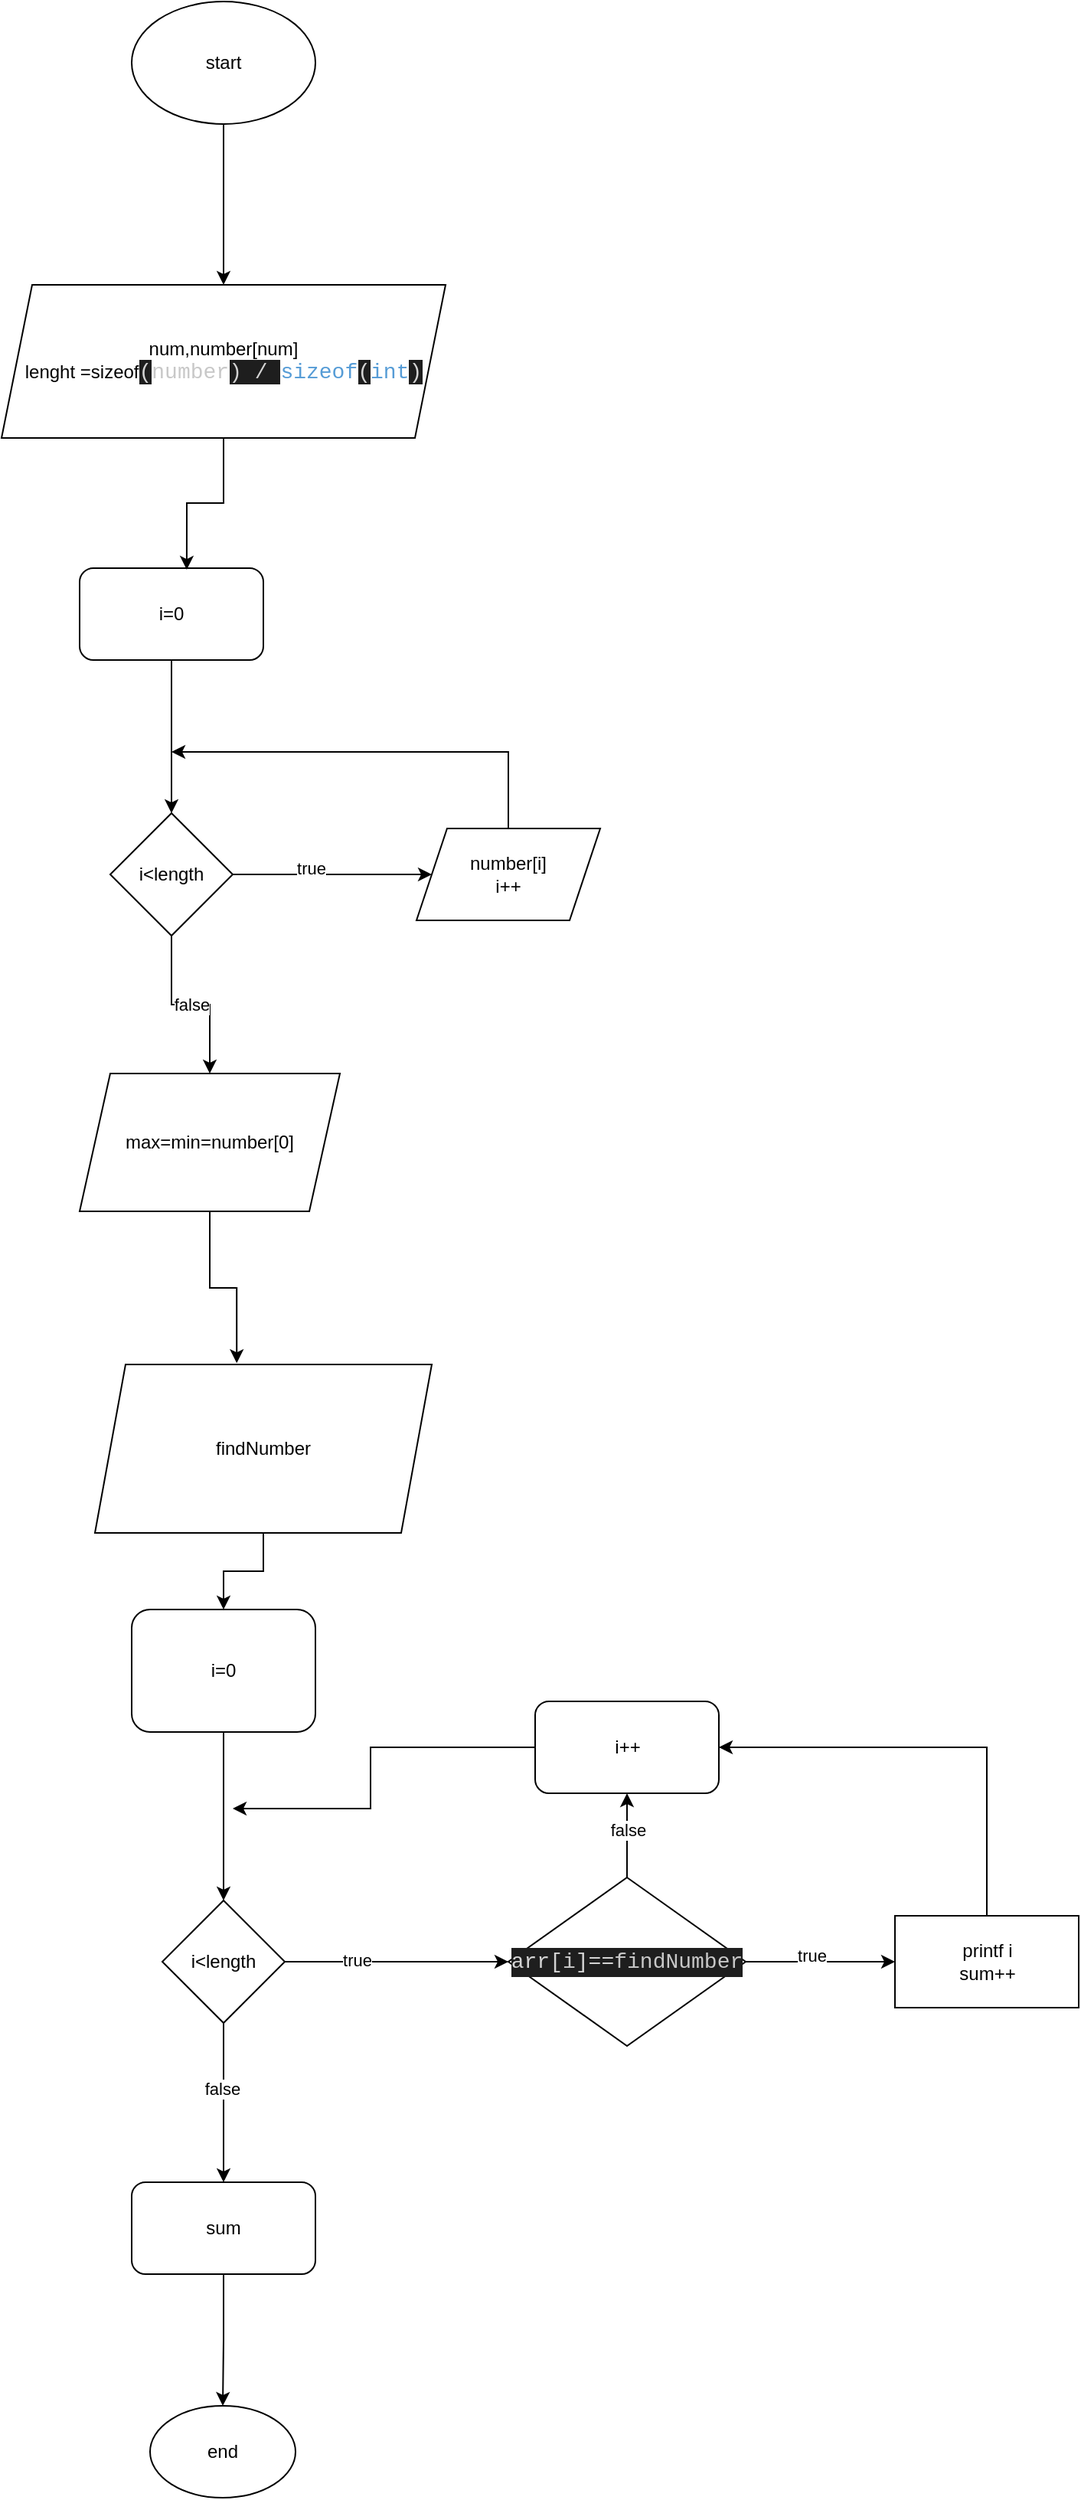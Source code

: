 <mxfile version="22.0.3" type="device">
  <diagram id="C5RBs43oDa-KdzZeNtuy" name="Page-1">
    <mxGraphModel dx="1152" dy="741" grid="1" gridSize="10" guides="1" tooltips="1" connect="1" arrows="1" fold="1" page="1" pageScale="1" pageWidth="827" pageHeight="1169" math="0" shadow="0">
      <root>
        <mxCell id="WIyWlLk6GJQsqaUBKTNV-0" />
        <mxCell id="WIyWlLk6GJQsqaUBKTNV-1" parent="WIyWlLk6GJQsqaUBKTNV-0" />
        <mxCell id="wyx82t_gMOcUA6tYxe7n-2" style="edgeStyle=orthogonalEdgeStyle;rounded=0;orthogonalLoop=1;jettySize=auto;html=1;entryX=0.5;entryY=0;entryDx=0;entryDy=0;" edge="1" parent="WIyWlLk6GJQsqaUBKTNV-1" source="wyx82t_gMOcUA6tYxe7n-0" target="wyx82t_gMOcUA6tYxe7n-1">
          <mxGeometry relative="1" as="geometry" />
        </mxCell>
        <mxCell id="wyx82t_gMOcUA6tYxe7n-0" value="start" style="ellipse;whiteSpace=wrap;html=1;" vertex="1" parent="WIyWlLk6GJQsqaUBKTNV-1">
          <mxGeometry x="354" y="300" width="120" height="80" as="geometry" />
        </mxCell>
        <mxCell id="wyx82t_gMOcUA6tYxe7n-1" value="num,number[num]&lt;br&gt;lenght =sizeof&lt;span style=&quot;background-color: rgb(30, 30, 30); color: rgb(212, 212, 212); font-family: Consolas, &amp;quot;Courier New&amp;quot;, monospace; font-size: 14px;&quot;&gt;(&lt;/span&gt;&lt;span style=&quot;font-family: Consolas, &amp;quot;Courier New&amp;quot;, monospace; font-size: 14px; color: rgb(200, 200, 200);&quot;&gt;number&lt;/span&gt;&lt;span style=&quot;background-color: rgb(30, 30, 30); color: rgb(212, 212, 212); font-family: Consolas, &amp;quot;Courier New&amp;quot;, monospace; font-size: 14px;&quot;&gt;) / &lt;/span&gt;&lt;span style=&quot;font-family: Consolas, &amp;quot;Courier New&amp;quot;, monospace; font-size: 14px; color: rgb(86, 156, 214);&quot;&gt;sizeof&lt;/span&gt;&lt;span style=&quot;background-color: rgb(30, 30, 30); color: rgb(212, 212, 212); font-family: Consolas, &amp;quot;Courier New&amp;quot;, monospace; font-size: 14px;&quot;&gt;(&lt;/span&gt;&lt;span style=&quot;font-family: Consolas, &amp;quot;Courier New&amp;quot;, monospace; font-size: 14px; color: rgb(86, 156, 214);&quot;&gt;int&lt;/span&gt;&lt;span style=&quot;background-color: rgb(30, 30, 30); color: rgb(212, 212, 212); font-family: Consolas, &amp;quot;Courier New&amp;quot;, monospace; font-size: 14px;&quot;&gt;)&lt;/span&gt;" style="shape=parallelogram;perimeter=parallelogramPerimeter;whiteSpace=wrap;html=1;fixedSize=1;" vertex="1" parent="WIyWlLk6GJQsqaUBKTNV-1">
          <mxGeometry x="269" y="485" width="290" height="100" as="geometry" />
        </mxCell>
        <mxCell id="wyx82t_gMOcUA6tYxe7n-6" style="edgeStyle=orthogonalEdgeStyle;rounded=0;orthogonalLoop=1;jettySize=auto;html=1;entryX=0.5;entryY=0;entryDx=0;entryDy=0;" edge="1" parent="WIyWlLk6GJQsqaUBKTNV-1" source="wyx82t_gMOcUA6tYxe7n-3" target="wyx82t_gMOcUA6tYxe7n-5">
          <mxGeometry relative="1" as="geometry" />
        </mxCell>
        <mxCell id="wyx82t_gMOcUA6tYxe7n-3" value="i=0" style="rounded=1;whiteSpace=wrap;html=1;" vertex="1" parent="WIyWlLk6GJQsqaUBKTNV-1">
          <mxGeometry x="320" y="670" width="120" height="60" as="geometry" />
        </mxCell>
        <mxCell id="wyx82t_gMOcUA6tYxe7n-4" style="edgeStyle=orthogonalEdgeStyle;rounded=0;orthogonalLoop=1;jettySize=auto;html=1;entryX=0.583;entryY=0.017;entryDx=0;entryDy=0;entryPerimeter=0;" edge="1" parent="WIyWlLk6GJQsqaUBKTNV-1" source="wyx82t_gMOcUA6tYxe7n-1" target="wyx82t_gMOcUA6tYxe7n-3">
          <mxGeometry relative="1" as="geometry" />
        </mxCell>
        <mxCell id="wyx82t_gMOcUA6tYxe7n-8" style="edgeStyle=orthogonalEdgeStyle;rounded=0;orthogonalLoop=1;jettySize=auto;html=1;entryX=0;entryY=0.5;entryDx=0;entryDy=0;" edge="1" parent="WIyWlLk6GJQsqaUBKTNV-1" source="wyx82t_gMOcUA6tYxe7n-5" target="wyx82t_gMOcUA6tYxe7n-7">
          <mxGeometry relative="1" as="geometry" />
        </mxCell>
        <mxCell id="wyx82t_gMOcUA6tYxe7n-10" value="true" style="edgeLabel;html=1;align=center;verticalAlign=middle;resizable=0;points=[];" vertex="1" connectable="0" parent="wyx82t_gMOcUA6tYxe7n-8">
          <mxGeometry x="-0.215" y="4" relative="1" as="geometry">
            <mxPoint as="offset" />
          </mxGeometry>
        </mxCell>
        <mxCell id="wyx82t_gMOcUA6tYxe7n-12" value="" style="edgeStyle=orthogonalEdgeStyle;rounded=0;orthogonalLoop=1;jettySize=auto;html=1;" edge="1" parent="WIyWlLk6GJQsqaUBKTNV-1" source="wyx82t_gMOcUA6tYxe7n-5" target="wyx82t_gMOcUA6tYxe7n-11">
          <mxGeometry relative="1" as="geometry" />
        </mxCell>
        <mxCell id="wyx82t_gMOcUA6tYxe7n-13" value="false" style="edgeLabel;html=1;align=center;verticalAlign=middle;resizable=0;points=[];" vertex="1" connectable="0" parent="wyx82t_gMOcUA6tYxe7n-12">
          <mxGeometry relative="1" as="geometry">
            <mxPoint as="offset" />
          </mxGeometry>
        </mxCell>
        <mxCell id="wyx82t_gMOcUA6tYxe7n-5" value="i&amp;lt;length" style="rhombus;whiteSpace=wrap;html=1;" vertex="1" parent="WIyWlLk6GJQsqaUBKTNV-1">
          <mxGeometry x="340" y="830" width="80" height="80" as="geometry" />
        </mxCell>
        <mxCell id="wyx82t_gMOcUA6tYxe7n-9" style="edgeStyle=orthogonalEdgeStyle;rounded=0;orthogonalLoop=1;jettySize=auto;html=1;" edge="1" parent="WIyWlLk6GJQsqaUBKTNV-1" source="wyx82t_gMOcUA6tYxe7n-7">
          <mxGeometry relative="1" as="geometry">
            <mxPoint x="380" y="790" as="targetPoint" />
            <Array as="points">
              <mxPoint x="600" y="790" />
            </Array>
          </mxGeometry>
        </mxCell>
        <mxCell id="wyx82t_gMOcUA6tYxe7n-7" value="number[i]&lt;br&gt;i++" style="shape=parallelogram;perimeter=parallelogramPerimeter;whiteSpace=wrap;html=1;fixedSize=1;" vertex="1" parent="WIyWlLk6GJQsqaUBKTNV-1">
          <mxGeometry x="540" y="840" width="120" height="60" as="geometry" />
        </mxCell>
        <mxCell id="wyx82t_gMOcUA6tYxe7n-20" style="edgeStyle=orthogonalEdgeStyle;rounded=0;orthogonalLoop=1;jettySize=auto;html=1;entryX=0.421;entryY=-0.008;entryDx=0;entryDy=0;entryPerimeter=0;" edge="1" parent="WIyWlLk6GJQsqaUBKTNV-1" source="wyx82t_gMOcUA6tYxe7n-11" target="wyx82t_gMOcUA6tYxe7n-43">
          <mxGeometry relative="1" as="geometry">
            <mxPoint x="380" y="1170" as="targetPoint" />
          </mxGeometry>
        </mxCell>
        <mxCell id="wyx82t_gMOcUA6tYxe7n-11" value="max=min=number[0]" style="shape=parallelogram;perimeter=parallelogramPerimeter;whiteSpace=wrap;html=1;fixedSize=1;" vertex="1" parent="WIyWlLk6GJQsqaUBKTNV-1">
          <mxGeometry x="320" y="1000" width="170" height="90" as="geometry" />
        </mxCell>
        <mxCell id="wyx82t_gMOcUA6tYxe7n-45" style="edgeStyle=orthogonalEdgeStyle;rounded=0;orthogonalLoop=1;jettySize=auto;html=1;" edge="1" parent="WIyWlLk6GJQsqaUBKTNV-1" source="wyx82t_gMOcUA6tYxe7n-16" target="wyx82t_gMOcUA6tYxe7n-46">
          <mxGeometry relative="1" as="geometry">
            <mxPoint x="405" y="1750" as="targetPoint" />
          </mxGeometry>
        </mxCell>
        <mxCell id="wyx82t_gMOcUA6tYxe7n-49" value="false" style="edgeLabel;html=1;align=center;verticalAlign=middle;resizable=0;points=[];" vertex="1" connectable="0" parent="wyx82t_gMOcUA6tYxe7n-45">
          <mxGeometry x="-0.174" y="-1" relative="1" as="geometry">
            <mxPoint as="offset" />
          </mxGeometry>
        </mxCell>
        <mxCell id="wyx82t_gMOcUA6tYxe7n-51" value="" style="edgeStyle=orthogonalEdgeStyle;rounded=0;orthogonalLoop=1;jettySize=auto;html=1;" edge="1" parent="WIyWlLk6GJQsqaUBKTNV-1" source="wyx82t_gMOcUA6tYxe7n-16" target="wyx82t_gMOcUA6tYxe7n-50">
          <mxGeometry relative="1" as="geometry" />
        </mxCell>
        <mxCell id="wyx82t_gMOcUA6tYxe7n-52" value="true" style="edgeLabel;html=1;align=center;verticalAlign=middle;resizable=0;points=[];" vertex="1" connectable="0" parent="wyx82t_gMOcUA6tYxe7n-51">
          <mxGeometry x="-0.353" y="1" relative="1" as="geometry">
            <mxPoint as="offset" />
          </mxGeometry>
        </mxCell>
        <mxCell id="wyx82t_gMOcUA6tYxe7n-16" value="i&amp;lt;length" style="rhombus;whiteSpace=wrap;html=1;" vertex="1" parent="WIyWlLk6GJQsqaUBKTNV-1">
          <mxGeometry x="374" y="1540" width="80" height="80" as="geometry" />
        </mxCell>
        <mxCell id="wyx82t_gMOcUA6tYxe7n-21" style="edgeStyle=orthogonalEdgeStyle;rounded=0;orthogonalLoop=1;jettySize=auto;html=1;entryX=0.5;entryY=0;entryDx=0;entryDy=0;" edge="1" parent="WIyWlLk6GJQsqaUBKTNV-1" source="wyx82t_gMOcUA6tYxe7n-19" target="wyx82t_gMOcUA6tYxe7n-16">
          <mxGeometry relative="1" as="geometry" />
        </mxCell>
        <mxCell id="wyx82t_gMOcUA6tYxe7n-19" value="i=0" style="rounded=1;whiteSpace=wrap;html=1;" vertex="1" parent="WIyWlLk6GJQsqaUBKTNV-1">
          <mxGeometry x="354" y="1350" width="120" height="80" as="geometry" />
        </mxCell>
        <mxCell id="wyx82t_gMOcUA6tYxe7n-44" style="edgeStyle=orthogonalEdgeStyle;rounded=0;orthogonalLoop=1;jettySize=auto;html=1;entryX=0.5;entryY=0;entryDx=0;entryDy=0;" edge="1" parent="WIyWlLk6GJQsqaUBKTNV-1" source="wyx82t_gMOcUA6tYxe7n-43" target="wyx82t_gMOcUA6tYxe7n-19">
          <mxGeometry relative="1" as="geometry" />
        </mxCell>
        <mxCell id="wyx82t_gMOcUA6tYxe7n-43" value="findNumber" style="shape=parallelogram;perimeter=parallelogramPerimeter;whiteSpace=wrap;html=1;fixedSize=1;" vertex="1" parent="WIyWlLk6GJQsqaUBKTNV-1">
          <mxGeometry x="330" y="1190" width="220" height="110" as="geometry" />
        </mxCell>
        <mxCell id="wyx82t_gMOcUA6tYxe7n-48" value="" style="edgeStyle=orthogonalEdgeStyle;rounded=0;orthogonalLoop=1;jettySize=auto;html=1;" edge="1" parent="WIyWlLk6GJQsqaUBKTNV-1" source="wyx82t_gMOcUA6tYxe7n-46" target="wyx82t_gMOcUA6tYxe7n-47">
          <mxGeometry relative="1" as="geometry" />
        </mxCell>
        <mxCell id="wyx82t_gMOcUA6tYxe7n-46" value="sum" style="rounded=1;whiteSpace=wrap;html=1;" vertex="1" parent="WIyWlLk6GJQsqaUBKTNV-1">
          <mxGeometry x="354" y="1724" width="120" height="60" as="geometry" />
        </mxCell>
        <mxCell id="wyx82t_gMOcUA6tYxe7n-47" value="end" style="ellipse;whiteSpace=wrap;html=1;rounded=1;" vertex="1" parent="WIyWlLk6GJQsqaUBKTNV-1">
          <mxGeometry x="366" y="1870" width="95" height="60" as="geometry" />
        </mxCell>
        <mxCell id="wyx82t_gMOcUA6tYxe7n-53" style="edgeStyle=orthogonalEdgeStyle;rounded=0;orthogonalLoop=1;jettySize=auto;html=1;" edge="1" parent="WIyWlLk6GJQsqaUBKTNV-1" source="wyx82t_gMOcUA6tYxe7n-50" target="wyx82t_gMOcUA6tYxe7n-54">
          <mxGeometry relative="1" as="geometry">
            <mxPoint x="677.5" y="1450" as="targetPoint" />
          </mxGeometry>
        </mxCell>
        <mxCell id="wyx82t_gMOcUA6tYxe7n-60" value="false" style="edgeLabel;html=1;align=center;verticalAlign=middle;resizable=0;points=[];" vertex="1" connectable="0" parent="wyx82t_gMOcUA6tYxe7n-53">
          <mxGeometry x="0.091" relative="1" as="geometry">
            <mxPoint y="-1" as="offset" />
          </mxGeometry>
        </mxCell>
        <mxCell id="wyx82t_gMOcUA6tYxe7n-56" value="" style="edgeStyle=orthogonalEdgeStyle;rounded=0;orthogonalLoop=1;jettySize=auto;html=1;" edge="1" parent="WIyWlLk6GJQsqaUBKTNV-1" source="wyx82t_gMOcUA6tYxe7n-50" target="wyx82t_gMOcUA6tYxe7n-55">
          <mxGeometry relative="1" as="geometry" />
        </mxCell>
        <mxCell id="wyx82t_gMOcUA6tYxe7n-59" value="true" style="edgeLabel;html=1;align=center;verticalAlign=middle;resizable=0;points=[];" vertex="1" connectable="0" parent="wyx82t_gMOcUA6tYxe7n-56">
          <mxGeometry x="-0.132" y="4" relative="1" as="geometry">
            <mxPoint as="offset" />
          </mxGeometry>
        </mxCell>
        <mxCell id="wyx82t_gMOcUA6tYxe7n-50" value="&lt;div style=&quot;color: rgb(212, 212, 212); background-color: rgb(30, 30, 30); font-family: Consolas, &amp;quot;Courier New&amp;quot;, monospace; font-size: 14px; line-height: 19px;&quot;&gt;arr[&lt;span style=&quot;color: #c8c8c8;&quot;&gt;i&lt;/span&gt;]==&lt;span style=&quot;color: #c8c8c8;&quot;&gt;findNumber&lt;/span&gt;&lt;/div&gt;" style="rhombus;whiteSpace=wrap;html=1;" vertex="1" parent="WIyWlLk6GJQsqaUBKTNV-1">
          <mxGeometry x="600" y="1525" width="155" height="110" as="geometry" />
        </mxCell>
        <mxCell id="wyx82t_gMOcUA6tYxe7n-58" style="edgeStyle=orthogonalEdgeStyle;rounded=0;orthogonalLoop=1;jettySize=auto;html=1;" edge="1" parent="WIyWlLk6GJQsqaUBKTNV-1" source="wyx82t_gMOcUA6tYxe7n-54">
          <mxGeometry relative="1" as="geometry">
            <mxPoint x="420" y="1480" as="targetPoint" />
            <Array as="points">
              <mxPoint x="510" y="1440" />
              <mxPoint x="510" y="1480" />
            </Array>
          </mxGeometry>
        </mxCell>
        <mxCell id="wyx82t_gMOcUA6tYxe7n-54" value="i++" style="rounded=1;whiteSpace=wrap;html=1;" vertex="1" parent="WIyWlLk6GJQsqaUBKTNV-1">
          <mxGeometry x="617.5" y="1410" width="120" height="60" as="geometry" />
        </mxCell>
        <mxCell id="wyx82t_gMOcUA6tYxe7n-57" style="edgeStyle=orthogonalEdgeStyle;rounded=0;orthogonalLoop=1;jettySize=auto;html=1;entryX=1;entryY=0.5;entryDx=0;entryDy=0;" edge="1" parent="WIyWlLk6GJQsqaUBKTNV-1" source="wyx82t_gMOcUA6tYxe7n-55" target="wyx82t_gMOcUA6tYxe7n-54">
          <mxGeometry relative="1" as="geometry">
            <Array as="points">
              <mxPoint x="912" y="1440" />
            </Array>
          </mxGeometry>
        </mxCell>
        <mxCell id="wyx82t_gMOcUA6tYxe7n-55" value="printf i&lt;br&gt;sum++" style="whiteSpace=wrap;html=1;" vertex="1" parent="WIyWlLk6GJQsqaUBKTNV-1">
          <mxGeometry x="852.5" y="1550" width="120" height="60" as="geometry" />
        </mxCell>
      </root>
    </mxGraphModel>
  </diagram>
</mxfile>
